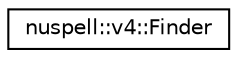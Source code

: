 digraph "Graphical Class Hierarchy"
{
 // LATEX_PDF_SIZE
  edge [fontname="Helvetica",fontsize="10",labelfontname="Helvetica",labelfontsize="10"];
  node [fontname="Helvetica",fontsize="10",shape=record];
  rankdir="LR";
  Node0 [label="nuspell::v4::Finder",height=0.2,width=0.4,color="black", fillcolor="white", style="filled",URL="$classnuspell_1_1v4_1_1_finder.html",tooltip=" "];
}
